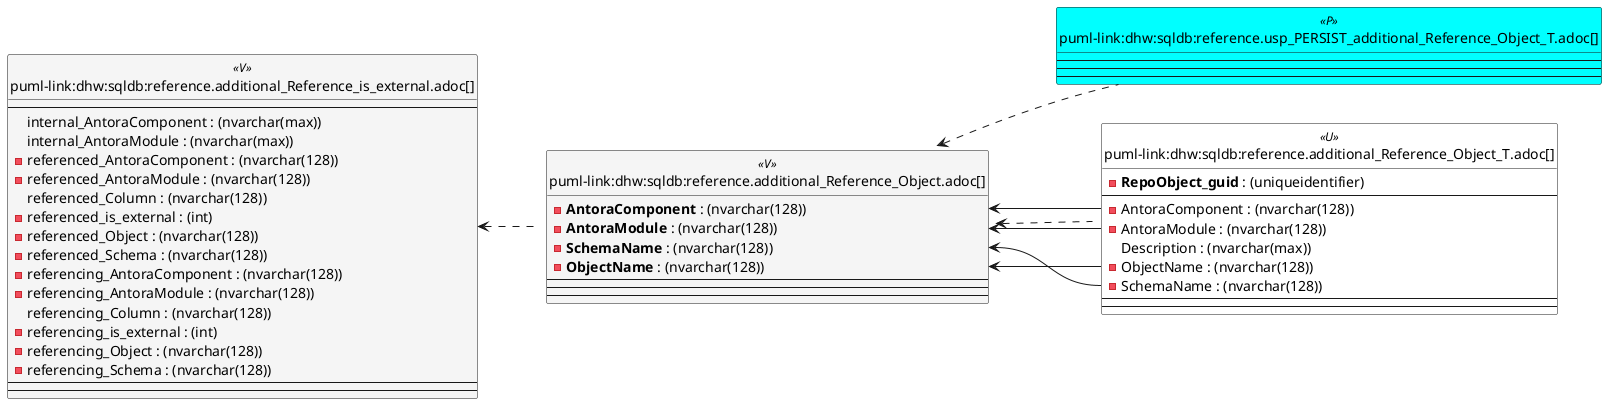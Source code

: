 @startuml
left to right direction
'top to bottom direction
hide circle
'avoide "." issues:
set namespaceSeparator none


skinparam class {
  BackgroundColor White
  BackgroundColor<<FN>> Yellow
  BackgroundColor<<FS>> Yellow
  BackgroundColor<<FT>> LightGray
  BackgroundColor<<IF>> Yellow
  BackgroundColor<<IS>> Yellow
  BackgroundColor<<P>> Aqua
  BackgroundColor<<PC>> Aqua
  BackgroundColor<<SN>> Yellow
  BackgroundColor<<SO>> SlateBlue
  BackgroundColor<<TF>> LightGray
  BackgroundColor<<TR>> Tomato
  BackgroundColor<<U>> White
  BackgroundColor<<V>> WhiteSmoke
  BackgroundColor<<X>> Aqua
  BackgroundColor<<external>> AliceBlue
}


entity "puml-link:dhw:sqldb:reference.additional_Reference_is_external.adoc[]" as reference.additional_Reference_is_external << V >> {
  --
  internal_AntoraComponent : (nvarchar(max))
  internal_AntoraModule : (nvarchar(max))
  - referenced_AntoraComponent : (nvarchar(128))
  - referenced_AntoraModule : (nvarchar(128))
  referenced_Column : (nvarchar(128))
  - referenced_is_external : (int)
  - referenced_Object : (nvarchar(128))
  - referenced_Schema : (nvarchar(128))
  - referencing_AntoraComponent : (nvarchar(128))
  - referencing_AntoraModule : (nvarchar(128))
  referencing_Column : (nvarchar(128))
  - referencing_is_external : (int)
  - referencing_Object : (nvarchar(128))
  - referencing_Schema : (nvarchar(128))
  --
  --
}

entity "puml-link:dhw:sqldb:reference.additional_Reference_Object.adoc[]" as reference.additional_Reference_Object << V >> {
  - **AntoraComponent** : (nvarchar(128))
  - **AntoraModule** : (nvarchar(128))
  - **SchemaName** : (nvarchar(128))
  - **ObjectName** : (nvarchar(128))
  --
  --
  --
}

entity "puml-link:dhw:sqldb:reference.additional_Reference_Object_T.adoc[]" as reference.additional_Reference_Object_T << U >> {
  - **RepoObject_guid** : (uniqueidentifier)
  --
  - AntoraComponent : (nvarchar(128))
  - AntoraModule : (nvarchar(128))
  Description : (nvarchar(max))
  - ObjectName : (nvarchar(128))
  - SchemaName : (nvarchar(128))
  --
  --
}

entity "puml-link:dhw:sqldb:reference.usp_PERSIST_additional_Reference_Object_T.adoc[]" as reference.usp_PERSIST_additional_Reference_Object_T << P >> {
  --
  --
  --
}

reference.additional_Reference_is_external <.. reference.additional_Reference_Object
reference.additional_Reference_Object <.. reference.additional_Reference_Object_T
reference.additional_Reference_Object <.. reference.usp_PERSIST_additional_Reference_Object_T
"reference.additional_Reference_Object::AntoraComponent" <-- "reference.additional_Reference_Object_T::AntoraComponent"
"reference.additional_Reference_Object::AntoraModule" <-- "reference.additional_Reference_Object_T::AntoraModule"
"reference.additional_Reference_Object::ObjectName" <-- "reference.additional_Reference_Object_T::ObjectName"
"reference.additional_Reference_Object::SchemaName" <-- "reference.additional_Reference_Object_T::SchemaName"
@enduml

